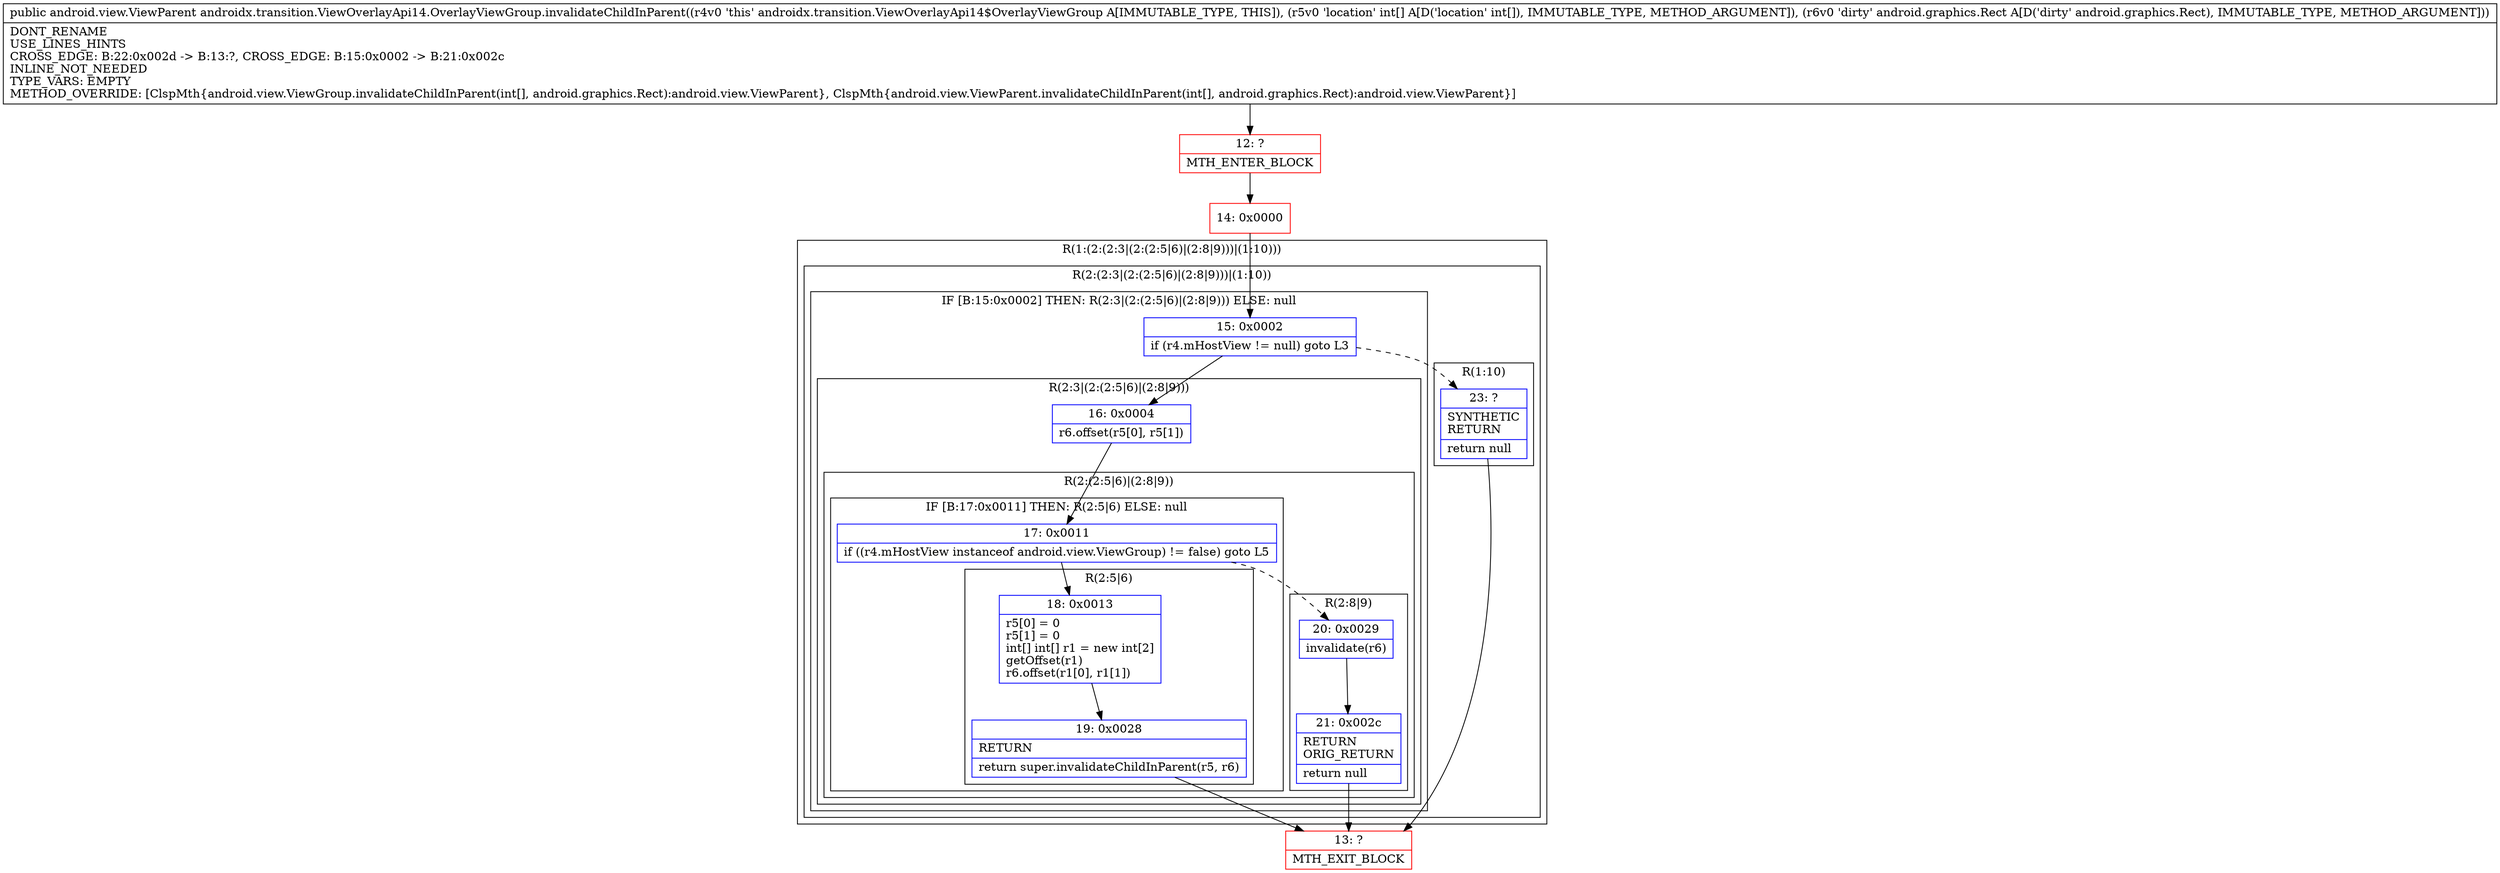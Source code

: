 digraph "CFG forandroidx.transition.ViewOverlayApi14.OverlayViewGroup.invalidateChildInParent([ILandroid\/graphics\/Rect;)Landroid\/view\/ViewParent;" {
subgraph cluster_Region_320474971 {
label = "R(1:(2:(2:3|(2:(2:5|6)|(2:8|9)))|(1:10)))";
node [shape=record,color=blue];
subgraph cluster_Region_924004468 {
label = "R(2:(2:3|(2:(2:5|6)|(2:8|9)))|(1:10))";
node [shape=record,color=blue];
subgraph cluster_IfRegion_1054631922 {
label = "IF [B:15:0x0002] THEN: R(2:3|(2:(2:5|6)|(2:8|9))) ELSE: null";
node [shape=record,color=blue];
Node_15 [shape=record,label="{15\:\ 0x0002|if (r4.mHostView != null) goto L3\l}"];
subgraph cluster_Region_1248489762 {
label = "R(2:3|(2:(2:5|6)|(2:8|9)))";
node [shape=record,color=blue];
Node_16 [shape=record,label="{16\:\ 0x0004|r6.offset(r5[0], r5[1])\l}"];
subgraph cluster_Region_164224995 {
label = "R(2:(2:5|6)|(2:8|9))";
node [shape=record,color=blue];
subgraph cluster_IfRegion_670555710 {
label = "IF [B:17:0x0011] THEN: R(2:5|6) ELSE: null";
node [shape=record,color=blue];
Node_17 [shape=record,label="{17\:\ 0x0011|if ((r4.mHostView instanceof android.view.ViewGroup) != false) goto L5\l}"];
subgraph cluster_Region_1312742312 {
label = "R(2:5|6)";
node [shape=record,color=blue];
Node_18 [shape=record,label="{18\:\ 0x0013|r5[0] = 0\lr5[1] = 0\lint[] int[] r1 = new int[2]\lgetOffset(r1)\lr6.offset(r1[0], r1[1])\l}"];
Node_19 [shape=record,label="{19\:\ 0x0028|RETURN\l|return super.invalidateChildInParent(r5, r6)\l}"];
}
}
subgraph cluster_Region_2051661509 {
label = "R(2:8|9)";
node [shape=record,color=blue];
Node_20 [shape=record,label="{20\:\ 0x0029|invalidate(r6)\l}"];
Node_21 [shape=record,label="{21\:\ 0x002c|RETURN\lORIG_RETURN\l|return null\l}"];
}
}
}
}
subgraph cluster_Region_1664304079 {
label = "R(1:10)";
node [shape=record,color=blue];
Node_23 [shape=record,label="{23\:\ ?|SYNTHETIC\lRETURN\l|return null\l}"];
}
}
}
Node_12 [shape=record,color=red,label="{12\:\ ?|MTH_ENTER_BLOCK\l}"];
Node_14 [shape=record,color=red,label="{14\:\ 0x0000}"];
Node_13 [shape=record,color=red,label="{13\:\ ?|MTH_EXIT_BLOCK\l}"];
MethodNode[shape=record,label="{public android.view.ViewParent androidx.transition.ViewOverlayApi14.OverlayViewGroup.invalidateChildInParent((r4v0 'this' androidx.transition.ViewOverlayApi14$OverlayViewGroup A[IMMUTABLE_TYPE, THIS]), (r5v0 'location' int[] A[D('location' int[]), IMMUTABLE_TYPE, METHOD_ARGUMENT]), (r6v0 'dirty' android.graphics.Rect A[D('dirty' android.graphics.Rect), IMMUTABLE_TYPE, METHOD_ARGUMENT]))  | DONT_RENAME\lUSE_LINES_HINTS\lCROSS_EDGE: B:22:0x002d \-\> B:13:?, CROSS_EDGE: B:15:0x0002 \-\> B:21:0x002c\lINLINE_NOT_NEEDED\lTYPE_VARS: EMPTY\lMETHOD_OVERRIDE: [ClspMth\{android.view.ViewGroup.invalidateChildInParent(int[], android.graphics.Rect):android.view.ViewParent\}, ClspMth\{android.view.ViewParent.invalidateChildInParent(int[], android.graphics.Rect):android.view.ViewParent\}]\l}"];
MethodNode -> Node_12;Node_15 -> Node_16;
Node_15 -> Node_23[style=dashed];
Node_16 -> Node_17;
Node_17 -> Node_18;
Node_17 -> Node_20[style=dashed];
Node_18 -> Node_19;
Node_19 -> Node_13;
Node_20 -> Node_21;
Node_21 -> Node_13;
Node_23 -> Node_13;
Node_12 -> Node_14;
Node_14 -> Node_15;
}

